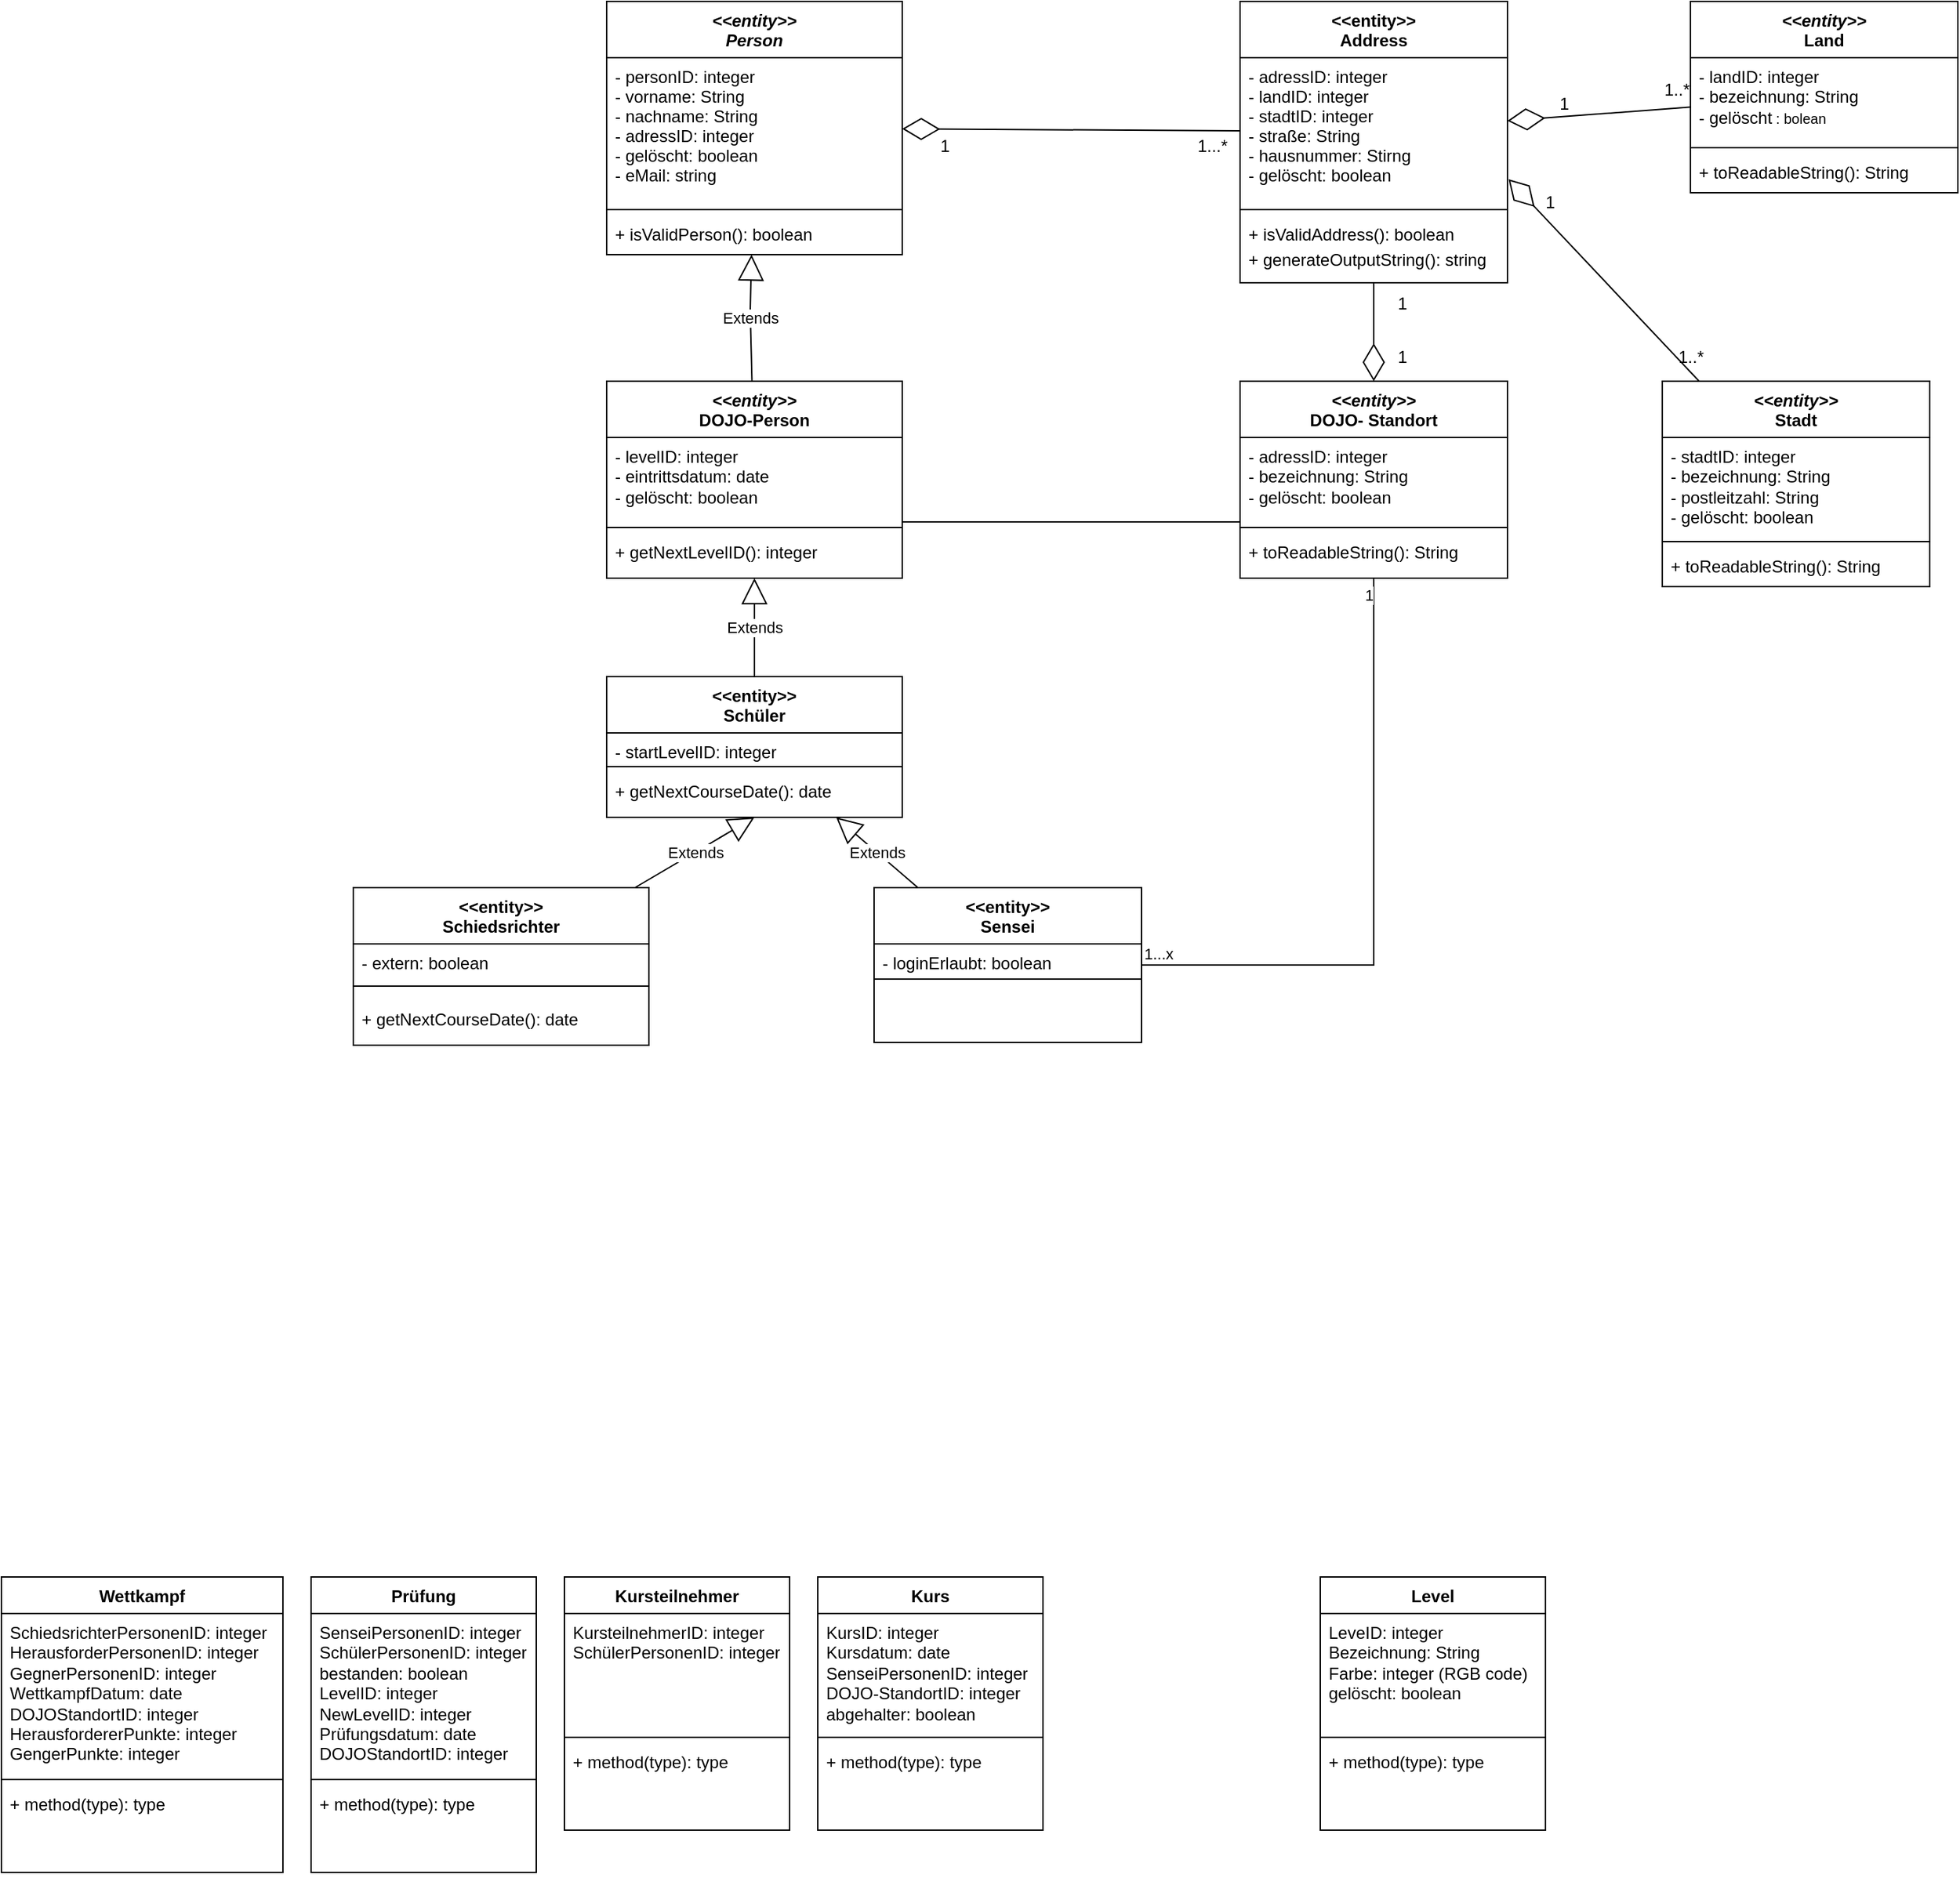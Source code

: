 <mxfile version="24.4.0" type="device">
  <diagram id="C5RBs43oDa-KdzZeNtuy" name="Page-1">
    <mxGraphModel dx="2261" dy="844" grid="1" gridSize="10" guides="1" tooltips="1" connect="1" arrows="1" fold="1" page="1" pageScale="1" pageWidth="827" pageHeight="1169" math="0" shadow="0">
      <root>
        <mxCell id="WIyWlLk6GJQsqaUBKTNV-0" />
        <mxCell id="WIyWlLk6GJQsqaUBKTNV-1" parent="WIyWlLk6GJQsqaUBKTNV-0" />
        <mxCell id="zkfFHV4jXpPFQw0GAbJ--0" value="&lt;&lt;entity&gt;&gt;&#xa;Person" style="swimlane;fontStyle=3;align=center;verticalAlign=top;childLayout=stackLayout;horizontal=1;startSize=40;horizontalStack=0;resizeParent=1;resizeLast=0;collapsible=1;marginBottom=0;rounded=0;shadow=0;strokeWidth=1;" parent="WIyWlLk6GJQsqaUBKTNV-1" vertex="1">
          <mxGeometry x="210" y="10" width="210" height="180" as="geometry">
            <mxRectangle x="230" y="140" width="160" height="26" as="alternateBounds" />
          </mxGeometry>
        </mxCell>
        <mxCell id="zkfFHV4jXpPFQw0GAbJ--1" value="- personID: integer&#xa;- vorname: String&#xa;- nachname: String&#xa;- adressID: integer&#xa;- gelöscht: boolean&#xa;- eMail: string" style="text;align=left;verticalAlign=top;spacingLeft=4;spacingRight=4;overflow=hidden;rotatable=0;points=[[0,0.5],[1,0.5]];portConstraint=eastwest;" parent="zkfFHV4jXpPFQw0GAbJ--0" vertex="1">
          <mxGeometry y="40" width="210" height="104" as="geometry" />
        </mxCell>
        <mxCell id="zkfFHV4jXpPFQw0GAbJ--4" value="" style="line;html=1;strokeWidth=1;align=left;verticalAlign=middle;spacingTop=-1;spacingLeft=3;spacingRight=3;rotatable=0;labelPosition=right;points=[];portConstraint=eastwest;" parent="zkfFHV4jXpPFQw0GAbJ--0" vertex="1">
          <mxGeometry y="144" width="210" height="8" as="geometry" />
        </mxCell>
        <mxCell id="GbSiG8dwBqRxSItmrRtM-6" value="+ isValidPerson(): boolean" style="text;align=left;verticalAlign=top;spacingLeft=4;spacingRight=4;overflow=hidden;rotatable=0;points=[[0,0.5],[1,0.5]];portConstraint=eastwest;" vertex="1" parent="zkfFHV4jXpPFQw0GAbJ--0">
          <mxGeometry y="152" width="210" height="18" as="geometry" />
        </mxCell>
        <mxCell id="zkfFHV4jXpPFQw0GAbJ--6" value="&lt;&lt;entity&gt;&gt;&#xa;Schüler" style="swimlane;fontStyle=1;align=center;verticalAlign=top;childLayout=stackLayout;horizontal=1;startSize=40;horizontalStack=0;resizeParent=1;resizeLast=0;collapsible=1;marginBottom=0;rounded=0;shadow=0;strokeWidth=1;" parent="WIyWlLk6GJQsqaUBKTNV-1" vertex="1">
          <mxGeometry x="210" y="490" width="210" height="100" as="geometry">
            <mxRectangle x="130" y="380" width="160" height="26" as="alternateBounds" />
          </mxGeometry>
        </mxCell>
        <mxCell id="zkfFHV4jXpPFQw0GAbJ--7" value="- startLevelID: integer&#xa;" style="text;align=left;verticalAlign=top;spacingLeft=4;spacingRight=4;overflow=hidden;rotatable=0;points=[[0,0.5],[1,0.5]];portConstraint=eastwest;" parent="zkfFHV4jXpPFQw0GAbJ--6" vertex="1">
          <mxGeometry y="40" width="210" height="20" as="geometry" />
        </mxCell>
        <mxCell id="zkfFHV4jXpPFQw0GAbJ--9" value="" style="line;html=1;strokeWidth=1;align=left;verticalAlign=middle;spacingTop=-1;spacingLeft=3;spacingRight=3;rotatable=0;labelPosition=right;points=[];portConstraint=eastwest;" parent="zkfFHV4jXpPFQw0GAbJ--6" vertex="1">
          <mxGeometry y="60" width="210" height="8" as="geometry" />
        </mxCell>
        <mxCell id="GbSiG8dwBqRxSItmrRtM-14" value="+ getNextCourseDate(): date" style="text;strokeColor=none;fillColor=none;align=left;verticalAlign=top;spacingLeft=4;spacingRight=4;overflow=hidden;rotatable=0;points=[[0,0.5],[1,0.5]];portConstraint=eastwest;whiteSpace=wrap;html=1;" vertex="1" parent="zkfFHV4jXpPFQw0GAbJ--6">
          <mxGeometry y="68" width="210" height="32" as="geometry" />
        </mxCell>
        <mxCell id="zkfFHV4jXpPFQw0GAbJ--13" value="&lt;&lt;entity&gt;&gt;&#xa;Sensei" style="swimlane;fontStyle=1;align=center;verticalAlign=top;childLayout=stackLayout;horizontal=1;startSize=40;horizontalStack=0;resizeParent=1;resizeLast=0;collapsible=1;marginBottom=0;rounded=0;shadow=0;strokeWidth=1;" parent="WIyWlLk6GJQsqaUBKTNV-1" vertex="1">
          <mxGeometry x="400" y="640" width="190" height="110" as="geometry">
            <mxRectangle x="340" y="380" width="170" height="26" as="alternateBounds" />
          </mxGeometry>
        </mxCell>
        <mxCell id="zkfFHV4jXpPFQw0GAbJ--14" value="- loginErlaubt: boolean" style="text;align=left;verticalAlign=top;spacingLeft=4;spacingRight=4;overflow=hidden;rotatable=0;points=[[0,0.5],[1,0.5]];portConstraint=eastwest;" parent="zkfFHV4jXpPFQw0GAbJ--13" vertex="1">
          <mxGeometry y="40" width="190" height="20" as="geometry" />
        </mxCell>
        <mxCell id="zkfFHV4jXpPFQw0GAbJ--15" value="" style="line;html=1;strokeWidth=1;align=left;verticalAlign=middle;spacingTop=-1;spacingLeft=3;spacingRight=3;rotatable=0;labelPosition=right;points=[];portConstraint=eastwest;" parent="zkfFHV4jXpPFQw0GAbJ--13" vertex="1">
          <mxGeometry y="60" width="190" height="10" as="geometry" />
        </mxCell>
        <mxCell id="zkfFHV4jXpPFQw0GAbJ--17" value="&lt;&lt;entity&gt;&gt;&#xa;Address" style="swimlane;fontStyle=1;align=center;verticalAlign=top;childLayout=stackLayout;horizontal=1;startSize=40;horizontalStack=0;resizeParent=1;resizeLast=0;collapsible=1;marginBottom=0;rounded=0;shadow=0;strokeWidth=1;" parent="WIyWlLk6GJQsqaUBKTNV-1" vertex="1">
          <mxGeometry x="660" y="10" width="190" height="200" as="geometry">
            <mxRectangle x="550" y="140" width="160" height="26" as="alternateBounds" />
          </mxGeometry>
        </mxCell>
        <mxCell id="zkfFHV4jXpPFQw0GAbJ--18" value="- adressID: integer&#xa;- landID: integer&#xa;- stadtID: integer&#xa;- straße: String&#xa;- hausnummer: Stirng&#xa;- gelöscht: boolean&#xa;" style="text;align=left;verticalAlign=top;spacingLeft=4;spacingRight=4;overflow=hidden;rotatable=0;points=[[0,0.5],[1,0.5]];portConstraint=eastwest;" parent="zkfFHV4jXpPFQw0GAbJ--17" vertex="1">
          <mxGeometry y="40" width="190" height="104" as="geometry" />
        </mxCell>
        <mxCell id="zkfFHV4jXpPFQw0GAbJ--23" value="" style="line;html=1;strokeWidth=1;align=left;verticalAlign=middle;spacingTop=-1;spacingLeft=3;spacingRight=3;rotatable=0;labelPosition=right;points=[];portConstraint=eastwest;" parent="zkfFHV4jXpPFQw0GAbJ--17" vertex="1">
          <mxGeometry y="144" width="190" height="8" as="geometry" />
        </mxCell>
        <mxCell id="zkfFHV4jXpPFQw0GAbJ--24" value="+ isValidAddress(): boolean" style="text;align=left;verticalAlign=top;spacingLeft=4;spacingRight=4;overflow=hidden;rotatable=0;points=[[0,0.5],[1,0.5]];portConstraint=eastwest;" parent="zkfFHV4jXpPFQw0GAbJ--17" vertex="1">
          <mxGeometry y="152" width="190" height="18" as="geometry" />
        </mxCell>
        <mxCell id="zkfFHV4jXpPFQw0GAbJ--25" value="+ generateOutputString(): string" style="text;align=left;verticalAlign=top;spacingLeft=4;spacingRight=4;overflow=hidden;rotatable=0;points=[[0,0.5],[1,0.5]];portConstraint=eastwest;" parent="zkfFHV4jXpPFQw0GAbJ--17" vertex="1">
          <mxGeometry y="170" width="190" height="26" as="geometry" />
        </mxCell>
        <mxCell id="bjxqgwuo6RRQUsfGf0KJ-4" value="&lt;span style=&quot;font-style: italic; text-wrap: nowrap;&quot;&gt;&amp;lt;&amp;lt;entity&amp;gt;&amp;gt;&lt;/span&gt;&lt;br&gt;Land" style="swimlane;fontStyle=1;align=center;verticalAlign=top;childLayout=stackLayout;horizontal=1;startSize=40;horizontalStack=0;resizeParent=1;resizeParentMax=0;resizeLast=0;collapsible=1;marginBottom=0;whiteSpace=wrap;html=1;" parent="WIyWlLk6GJQsqaUBKTNV-1" vertex="1">
          <mxGeometry x="980" y="10" width="190" height="136" as="geometry" />
        </mxCell>
        <mxCell id="bjxqgwuo6RRQUsfGf0KJ-5" value="- landID: integer&lt;div&gt;- bezeichnung: String&lt;/div&gt;&lt;div&gt;- gelöscht&lt;span style=&quot;font-size: 10px;&quot;&gt;&amp;nbsp;: bolean&lt;/span&gt;&lt;/div&gt;" style="text;strokeColor=none;fillColor=none;align=left;verticalAlign=top;spacingLeft=4;spacingRight=4;overflow=hidden;rotatable=0;points=[[0,0.5],[1,0.5]];portConstraint=eastwest;whiteSpace=wrap;html=1;" parent="bjxqgwuo6RRQUsfGf0KJ-4" vertex="1">
          <mxGeometry y="40" width="190" height="60" as="geometry" />
        </mxCell>
        <mxCell id="bjxqgwuo6RRQUsfGf0KJ-6" value="" style="line;strokeWidth=1;fillColor=none;align=left;verticalAlign=middle;spacingTop=-1;spacingLeft=3;spacingRight=3;rotatable=0;labelPosition=right;points=[];portConstraint=eastwest;strokeColor=inherit;" parent="bjxqgwuo6RRQUsfGf0KJ-4" vertex="1">
          <mxGeometry y="100" width="190" height="8" as="geometry" />
        </mxCell>
        <mxCell id="bjxqgwuo6RRQUsfGf0KJ-7" value="+ toReadableString(): String" style="text;strokeColor=none;fillColor=none;align=left;verticalAlign=top;spacingLeft=4;spacingRight=4;overflow=hidden;rotatable=0;points=[[0,0.5],[1,0.5]];portConstraint=eastwest;whiteSpace=wrap;html=1;" parent="bjxqgwuo6RRQUsfGf0KJ-4" vertex="1">
          <mxGeometry y="108" width="190" height="28" as="geometry" />
        </mxCell>
        <mxCell id="bjxqgwuo6RRQUsfGf0KJ-8" value="&lt;span style=&quot;color: rgba(0, 0, 0, 0); font-family: monospace; font-size: 0px; font-weight: 400; text-align: start; text-wrap: nowrap;&quot;&gt;%3CmxGraphModel%3E%3Croot%3E%3CmxCell%20id%3D%220%22%2F%3E%3CmxCell%20id%3D%221%22%20parent%3D%220%22%2F%3E%3CmxCell%20id%3D%222%22%20value%3D%22%2B%20toReadableString()%3A%20String%22%20style%3D%22text%3BstrokeColor%3Dnone%3BfillColor%3Dnone%3Balign%3Dleft%3BverticalAlign%3Dtop%3BspacingLeft%3D4%3BspacingRight%3D4%3Boverflow%3Dhidden%3Brotatable%3D0%3Bpoints%3D%5B%5B0%2C0.5%5D%2C%5B1%2C0.5%5D%5D%3BportConstraint%3Deastwest%3BwhiteSpace%3Dwrap%3Bhtml%3D1%3B%22%20vertex%3D%221%22%20parent%3D%221%22%3E%3CmxGeometry%20x%3D%22960%22%20y%3D%22152%22%20width%3D%22190%22%20height%3D%2238%22%20as%3D%22geometry%22%2F%3E%3C%2FmxCell%3E%3C%2Froot%3E%3C%2FmxGraphModel%3E&lt;/span&gt;&lt;span style=&quot;font-style: italic; text-wrap: nowrap;&quot;&gt;&amp;lt;&amp;lt;entity&amp;gt;&amp;gt;&lt;/span&gt;&lt;br&gt;Stadt" style="swimlane;fontStyle=1;align=center;verticalAlign=top;childLayout=stackLayout;horizontal=1;startSize=40;horizontalStack=0;resizeParent=1;resizeParentMax=0;resizeLast=0;collapsible=1;marginBottom=0;whiteSpace=wrap;html=1;" parent="WIyWlLk6GJQsqaUBKTNV-1" vertex="1">
          <mxGeometry x="960" y="280" width="190" height="146" as="geometry" />
        </mxCell>
        <mxCell id="bjxqgwuo6RRQUsfGf0KJ-9" value="- stadtID: integer&lt;div&gt;- bezeichnung: String&lt;/div&gt;&lt;div&gt;- postleitzahl: String&lt;/div&gt;&lt;div&gt;- gelöscht: boolean&lt;/div&gt;&lt;div&gt;&lt;br&gt;&lt;/div&gt;" style="text;strokeColor=none;fillColor=none;align=left;verticalAlign=top;spacingLeft=4;spacingRight=4;overflow=hidden;rotatable=0;points=[[0,0.5],[1,0.5]];portConstraint=eastwest;whiteSpace=wrap;html=1;" parent="bjxqgwuo6RRQUsfGf0KJ-8" vertex="1">
          <mxGeometry y="40" width="190" height="70" as="geometry" />
        </mxCell>
        <mxCell id="bjxqgwuo6RRQUsfGf0KJ-10" value="" style="line;strokeWidth=1;fillColor=none;align=left;verticalAlign=middle;spacingTop=-1;spacingLeft=3;spacingRight=3;rotatable=0;labelPosition=right;points=[];portConstraint=eastwest;strokeColor=inherit;" parent="bjxqgwuo6RRQUsfGf0KJ-8" vertex="1">
          <mxGeometry y="110" width="190" height="8" as="geometry" />
        </mxCell>
        <mxCell id="bjxqgwuo6RRQUsfGf0KJ-11" value="+ toReadableString(): String" style="text;strokeColor=none;fillColor=none;align=left;verticalAlign=top;spacingLeft=4;spacingRight=4;overflow=hidden;rotatable=0;points=[[0,0.5],[1,0.5]];portConstraint=eastwest;whiteSpace=wrap;html=1;" parent="bjxqgwuo6RRQUsfGf0KJ-8" vertex="1">
          <mxGeometry y="118" width="190" height="28" as="geometry" />
        </mxCell>
        <mxCell id="bjxqgwuo6RRQUsfGf0KJ-12" value="&lt;span style=&quot;font-style: italic; text-wrap: nowrap;&quot;&gt;&amp;lt;&amp;lt;entity&amp;gt;&amp;gt;&lt;br&gt;&lt;/span&gt;DOJO- Standort" style="swimlane;fontStyle=1;align=center;verticalAlign=top;childLayout=stackLayout;horizontal=1;startSize=40;horizontalStack=0;resizeParent=1;resizeParentMax=0;resizeLast=0;collapsible=1;marginBottom=0;whiteSpace=wrap;html=1;" parent="WIyWlLk6GJQsqaUBKTNV-1" vertex="1">
          <mxGeometry x="660" y="280" width="190" height="140" as="geometry" />
        </mxCell>
        <mxCell id="bjxqgwuo6RRQUsfGf0KJ-13" value="&lt;div&gt;- adressID: integer&lt;/div&gt;&lt;div&gt;- bezeichnung: String&lt;/div&gt;&lt;div&gt;- gelöscht: boolean&lt;/div&gt;" style="text;strokeColor=none;fillColor=none;align=left;verticalAlign=top;spacingLeft=4;spacingRight=4;overflow=hidden;rotatable=0;points=[[0,0.5],[1,0.5]];portConstraint=eastwest;whiteSpace=wrap;html=1;" parent="bjxqgwuo6RRQUsfGf0KJ-12" vertex="1">
          <mxGeometry y="40" width="190" height="60" as="geometry" />
        </mxCell>
        <mxCell id="bjxqgwuo6RRQUsfGf0KJ-14" value="" style="line;strokeWidth=1;fillColor=none;align=left;verticalAlign=middle;spacingTop=-1;spacingLeft=3;spacingRight=3;rotatable=0;labelPosition=right;points=[];portConstraint=eastwest;strokeColor=inherit;" parent="bjxqgwuo6RRQUsfGf0KJ-12" vertex="1">
          <mxGeometry y="100" width="190" height="8" as="geometry" />
        </mxCell>
        <mxCell id="bjxqgwuo6RRQUsfGf0KJ-15" value="+ toReadableString(): String" style="text;strokeColor=none;fillColor=none;align=left;verticalAlign=top;spacingLeft=4;spacingRight=4;overflow=hidden;rotatable=0;points=[[0,0.5],[1,0.5]];portConstraint=eastwest;whiteSpace=wrap;html=1;" parent="bjxqgwuo6RRQUsfGf0KJ-12" vertex="1">
          <mxGeometry y="108" width="190" height="32" as="geometry" />
        </mxCell>
        <mxCell id="bjxqgwuo6RRQUsfGf0KJ-16" value="Level" style="swimlane;fontStyle=1;align=center;verticalAlign=top;childLayout=stackLayout;horizontal=1;startSize=26;horizontalStack=0;resizeParent=1;resizeParentMax=0;resizeLast=0;collapsible=1;marginBottom=0;whiteSpace=wrap;html=1;" parent="WIyWlLk6GJQsqaUBKTNV-1" vertex="1">
          <mxGeometry x="717" y="1130" width="160" height="180" as="geometry" />
        </mxCell>
        <mxCell id="bjxqgwuo6RRQUsfGf0KJ-17" value="&lt;div&gt;LeveID: integer&lt;/div&gt;&lt;div&gt;Bezeichnung: String&lt;/div&gt;&lt;div&gt;Farbe: integer (RGB code)&lt;/div&gt;&lt;div&gt;gelöscht: boolean&lt;/div&gt;" style="text;strokeColor=none;fillColor=none;align=left;verticalAlign=top;spacingLeft=4;spacingRight=4;overflow=hidden;rotatable=0;points=[[0,0.5],[1,0.5]];portConstraint=eastwest;whiteSpace=wrap;html=1;" parent="bjxqgwuo6RRQUsfGf0KJ-16" vertex="1">
          <mxGeometry y="26" width="160" height="84" as="geometry" />
        </mxCell>
        <mxCell id="bjxqgwuo6RRQUsfGf0KJ-18" value="" style="line;strokeWidth=1;fillColor=none;align=left;verticalAlign=middle;spacingTop=-1;spacingLeft=3;spacingRight=3;rotatable=0;labelPosition=right;points=[];portConstraint=eastwest;strokeColor=inherit;" parent="bjxqgwuo6RRQUsfGf0KJ-16" vertex="1">
          <mxGeometry y="110" width="160" height="8" as="geometry" />
        </mxCell>
        <mxCell id="bjxqgwuo6RRQUsfGf0KJ-19" value="+ method(type): type" style="text;strokeColor=none;fillColor=none;align=left;verticalAlign=top;spacingLeft=4;spacingRight=4;overflow=hidden;rotatable=0;points=[[0,0.5],[1,0.5]];portConstraint=eastwest;whiteSpace=wrap;html=1;" parent="bjxqgwuo6RRQUsfGf0KJ-16" vertex="1">
          <mxGeometry y="118" width="160" height="62" as="geometry" />
        </mxCell>
        <mxCell id="bjxqgwuo6RRQUsfGf0KJ-20" value="&lt;span style=&quot;font-style: italic; text-wrap: nowrap;&quot;&gt;&amp;lt;&amp;lt;entity&amp;gt;&amp;gt;&lt;br&gt;&lt;/span&gt;DOJO-Person" style="swimlane;fontStyle=1;align=center;verticalAlign=top;childLayout=stackLayout;horizontal=1;startSize=40;horizontalStack=0;resizeParent=1;resizeParentMax=0;resizeLast=0;collapsible=1;marginBottom=0;whiteSpace=wrap;html=1;" parent="WIyWlLk6GJQsqaUBKTNV-1" vertex="1">
          <mxGeometry x="210" y="280" width="210" height="140" as="geometry" />
        </mxCell>
        <mxCell id="bjxqgwuo6RRQUsfGf0KJ-21" value="- levelID: integer&lt;br&gt;&lt;span style=&quot;text-wrap: nowrap;&quot;&gt;- eintrittsdatum: date&lt;br&gt;&lt;/span&gt;- gelöscht: boolean" style="text;strokeColor=none;fillColor=none;align=left;verticalAlign=top;spacingLeft=4;spacingRight=4;overflow=hidden;rotatable=0;points=[[0,0.5],[1,0.5]];portConstraint=eastwest;whiteSpace=wrap;html=1;" parent="bjxqgwuo6RRQUsfGf0KJ-20" vertex="1">
          <mxGeometry y="40" width="210" height="60" as="geometry" />
        </mxCell>
        <mxCell id="bjxqgwuo6RRQUsfGf0KJ-22" value="" style="line;strokeWidth=1;fillColor=none;align=left;verticalAlign=middle;spacingTop=-1;spacingLeft=3;spacingRight=3;rotatable=0;labelPosition=right;points=[];portConstraint=eastwest;strokeColor=inherit;" parent="bjxqgwuo6RRQUsfGf0KJ-20" vertex="1">
          <mxGeometry y="100" width="210" height="8" as="geometry" />
        </mxCell>
        <mxCell id="bjxqgwuo6RRQUsfGf0KJ-23" value="+ getNextLevelID(): integer" style="text;strokeColor=none;fillColor=none;align=left;verticalAlign=top;spacingLeft=4;spacingRight=4;overflow=hidden;rotatable=0;points=[[0,0.5],[1,0.5]];portConstraint=eastwest;whiteSpace=wrap;html=1;" parent="bjxqgwuo6RRQUsfGf0KJ-20" vertex="1">
          <mxGeometry y="108" width="210" height="32" as="geometry" />
        </mxCell>
        <mxCell id="bjxqgwuo6RRQUsfGf0KJ-27" value="Kurs" style="swimlane;fontStyle=1;align=center;verticalAlign=top;childLayout=stackLayout;horizontal=1;startSize=26;horizontalStack=0;resizeParent=1;resizeParentMax=0;resizeLast=0;collapsible=1;marginBottom=0;whiteSpace=wrap;html=1;" parent="WIyWlLk6GJQsqaUBKTNV-1" vertex="1">
          <mxGeometry x="360" y="1130" width="160" height="180" as="geometry" />
        </mxCell>
        <mxCell id="bjxqgwuo6RRQUsfGf0KJ-28" value="KursID: integer&lt;div&gt;Kursdatum: date&lt;/div&gt;&lt;div&gt;SenseiPersonenID: integer&lt;/div&gt;&lt;div&gt;DOJO-StandortID: integer&lt;/div&gt;&lt;div&gt;abgehalter: boolean&lt;/div&gt;" style="text;strokeColor=none;fillColor=none;align=left;verticalAlign=top;spacingLeft=4;spacingRight=4;overflow=hidden;rotatable=0;points=[[0,0.5],[1,0.5]];portConstraint=eastwest;whiteSpace=wrap;html=1;" parent="bjxqgwuo6RRQUsfGf0KJ-27" vertex="1">
          <mxGeometry y="26" width="160" height="84" as="geometry" />
        </mxCell>
        <mxCell id="bjxqgwuo6RRQUsfGf0KJ-29" value="" style="line;strokeWidth=1;fillColor=none;align=left;verticalAlign=middle;spacingTop=-1;spacingLeft=3;spacingRight=3;rotatable=0;labelPosition=right;points=[];portConstraint=eastwest;strokeColor=inherit;" parent="bjxqgwuo6RRQUsfGf0KJ-27" vertex="1">
          <mxGeometry y="110" width="160" height="8" as="geometry" />
        </mxCell>
        <mxCell id="bjxqgwuo6RRQUsfGf0KJ-30" value="+ method(type): type" style="text;strokeColor=none;fillColor=none;align=left;verticalAlign=top;spacingLeft=4;spacingRight=4;overflow=hidden;rotatable=0;points=[[0,0.5],[1,0.5]];portConstraint=eastwest;whiteSpace=wrap;html=1;" parent="bjxqgwuo6RRQUsfGf0KJ-27" vertex="1">
          <mxGeometry y="118" width="160" height="62" as="geometry" />
        </mxCell>
        <mxCell id="bjxqgwuo6RRQUsfGf0KJ-31" value="Kursteilnehmer" style="swimlane;fontStyle=1;align=center;verticalAlign=top;childLayout=stackLayout;horizontal=1;startSize=26;horizontalStack=0;resizeParent=1;resizeParentMax=0;resizeLast=0;collapsible=1;marginBottom=0;whiteSpace=wrap;html=1;" parent="WIyWlLk6GJQsqaUBKTNV-1" vertex="1">
          <mxGeometry x="180" y="1130" width="160" height="180" as="geometry" />
        </mxCell>
        <mxCell id="bjxqgwuo6RRQUsfGf0KJ-32" value="KursteilnehmerID: integer&lt;div&gt;SchülerPersonenID: integer&lt;/div&gt;&lt;div&gt;&lt;br&gt;&lt;/div&gt;" style="text;strokeColor=none;fillColor=none;align=left;verticalAlign=top;spacingLeft=4;spacingRight=4;overflow=hidden;rotatable=0;points=[[0,0.5],[1,0.5]];portConstraint=eastwest;whiteSpace=wrap;html=1;" parent="bjxqgwuo6RRQUsfGf0KJ-31" vertex="1">
          <mxGeometry y="26" width="160" height="84" as="geometry" />
        </mxCell>
        <mxCell id="bjxqgwuo6RRQUsfGf0KJ-33" value="" style="line;strokeWidth=1;fillColor=none;align=left;verticalAlign=middle;spacingTop=-1;spacingLeft=3;spacingRight=3;rotatable=0;labelPosition=right;points=[];portConstraint=eastwest;strokeColor=inherit;" parent="bjxqgwuo6RRQUsfGf0KJ-31" vertex="1">
          <mxGeometry y="110" width="160" height="8" as="geometry" />
        </mxCell>
        <mxCell id="bjxqgwuo6RRQUsfGf0KJ-34" value="+ method(type): type" style="text;strokeColor=none;fillColor=none;align=left;verticalAlign=top;spacingLeft=4;spacingRight=4;overflow=hidden;rotatable=0;points=[[0,0.5],[1,0.5]];portConstraint=eastwest;whiteSpace=wrap;html=1;" parent="bjxqgwuo6RRQUsfGf0KJ-31" vertex="1">
          <mxGeometry y="118" width="160" height="62" as="geometry" />
        </mxCell>
        <mxCell id="bjxqgwuo6RRQUsfGf0KJ-35" value="Prüfung" style="swimlane;fontStyle=1;align=center;verticalAlign=top;childLayout=stackLayout;horizontal=1;startSize=26;horizontalStack=0;resizeParent=1;resizeParentMax=0;resizeLast=0;collapsible=1;marginBottom=0;whiteSpace=wrap;html=1;" parent="WIyWlLk6GJQsqaUBKTNV-1" vertex="1">
          <mxGeometry y="1130" width="160" height="210" as="geometry" />
        </mxCell>
        <mxCell id="bjxqgwuo6RRQUsfGf0KJ-36" value="&lt;div&gt;SenseiPersonenID: integer&lt;/div&gt;&lt;div&gt;SchülerPersonenID: integer&lt;/div&gt;&lt;div&gt;bestanden: boolean&lt;/div&gt;&lt;div&gt;LevelID: integer&lt;/div&gt;&lt;div&gt;NewLevelID: integer&lt;/div&gt;&lt;div&gt;Prüfungsdatum: date&lt;/div&gt;&lt;div&gt;DOJOStandortID: integer&lt;/div&gt;" style="text;strokeColor=none;fillColor=none;align=left;verticalAlign=top;spacingLeft=4;spacingRight=4;overflow=hidden;rotatable=0;points=[[0,0.5],[1,0.5]];portConstraint=eastwest;whiteSpace=wrap;html=1;" parent="bjxqgwuo6RRQUsfGf0KJ-35" vertex="1">
          <mxGeometry y="26" width="160" height="114" as="geometry" />
        </mxCell>
        <mxCell id="bjxqgwuo6RRQUsfGf0KJ-37" value="" style="line;strokeWidth=1;fillColor=none;align=left;verticalAlign=middle;spacingTop=-1;spacingLeft=3;spacingRight=3;rotatable=0;labelPosition=right;points=[];portConstraint=eastwest;strokeColor=inherit;" parent="bjxqgwuo6RRQUsfGf0KJ-35" vertex="1">
          <mxGeometry y="140" width="160" height="8" as="geometry" />
        </mxCell>
        <mxCell id="bjxqgwuo6RRQUsfGf0KJ-38" value="+ method(type): type" style="text;strokeColor=none;fillColor=none;align=left;verticalAlign=top;spacingLeft=4;spacingRight=4;overflow=hidden;rotatable=0;points=[[0,0.5],[1,0.5]];portConstraint=eastwest;whiteSpace=wrap;html=1;" parent="bjxqgwuo6RRQUsfGf0KJ-35" vertex="1">
          <mxGeometry y="148" width="160" height="62" as="geometry" />
        </mxCell>
        <mxCell id="bjxqgwuo6RRQUsfGf0KJ-39" value="Wettkampf" style="swimlane;fontStyle=1;align=center;verticalAlign=top;childLayout=stackLayout;horizontal=1;startSize=26;horizontalStack=0;resizeParent=1;resizeParentMax=0;resizeLast=0;collapsible=1;marginBottom=0;whiteSpace=wrap;html=1;" parent="WIyWlLk6GJQsqaUBKTNV-1" vertex="1">
          <mxGeometry x="-220" y="1130" width="200" height="210" as="geometry" />
        </mxCell>
        <mxCell id="bjxqgwuo6RRQUsfGf0KJ-40" value="&lt;div&gt;SchiedsrichterPersonenID: integer&lt;/div&gt;&lt;div&gt;HerausforderPersonenID: integer&lt;/div&gt;&lt;div&gt;GegnerPersonenID: integer&lt;/div&gt;&lt;div&gt;WettkampfDatum: date&lt;/div&gt;&lt;div&gt;DOJOStandortID: integer&lt;/div&gt;&lt;div&gt;HerausfordererPunkte: integer&lt;/div&gt;&lt;div&gt;GengerPunkte: integer&lt;/div&gt;&lt;div&gt;&lt;br&gt;&lt;/div&gt;" style="text;strokeColor=none;fillColor=none;align=left;verticalAlign=top;spacingLeft=4;spacingRight=4;overflow=hidden;rotatable=0;points=[[0,0.5],[1,0.5]];portConstraint=eastwest;whiteSpace=wrap;html=1;" parent="bjxqgwuo6RRQUsfGf0KJ-39" vertex="1">
          <mxGeometry y="26" width="200" height="114" as="geometry" />
        </mxCell>
        <mxCell id="bjxqgwuo6RRQUsfGf0KJ-41" value="" style="line;strokeWidth=1;fillColor=none;align=left;verticalAlign=middle;spacingTop=-1;spacingLeft=3;spacingRight=3;rotatable=0;labelPosition=right;points=[];portConstraint=eastwest;strokeColor=inherit;" parent="bjxqgwuo6RRQUsfGf0KJ-39" vertex="1">
          <mxGeometry y="140" width="200" height="8" as="geometry" />
        </mxCell>
        <mxCell id="bjxqgwuo6RRQUsfGf0KJ-42" value="+ method(type): type" style="text;strokeColor=none;fillColor=none;align=left;verticalAlign=top;spacingLeft=4;spacingRight=4;overflow=hidden;rotatable=0;points=[[0,0.5],[1,0.5]];portConstraint=eastwest;whiteSpace=wrap;html=1;" parent="bjxqgwuo6RRQUsfGf0KJ-39" vertex="1">
          <mxGeometry y="148" width="200" height="62" as="geometry" />
        </mxCell>
        <mxCell id="GbSiG8dwBqRxSItmrRtM-8" value="Extends" style="endArrow=block;endSize=16;endFill=0;html=1;rounded=0;" edge="1" parent="WIyWlLk6GJQsqaUBKTNV-1" source="bjxqgwuo6RRQUsfGf0KJ-20" target="zkfFHV4jXpPFQw0GAbJ--0">
          <mxGeometry width="160" relative="1" as="geometry">
            <mxPoint x="312" y="260" as="sourcePoint" />
            <mxPoint x="330" y="210" as="targetPoint" />
            <Array as="points">
              <mxPoint x="312" y="230" />
            </Array>
          </mxGeometry>
        </mxCell>
        <mxCell id="GbSiG8dwBqRxSItmrRtM-10" value="Extends" style="endArrow=block;endSize=16;endFill=0;html=1;rounded=0;exitX=0.5;exitY=0;exitDx=0;exitDy=0;" edge="1" parent="WIyWlLk6GJQsqaUBKTNV-1" source="zkfFHV4jXpPFQw0GAbJ--6" target="bjxqgwuo6RRQUsfGf0KJ-20">
          <mxGeometry width="160" relative="1" as="geometry">
            <mxPoint x="470" y="500" as="sourcePoint" />
            <mxPoint x="520" y="270" as="targetPoint" />
          </mxGeometry>
        </mxCell>
        <mxCell id="GbSiG8dwBqRxSItmrRtM-11" value="Extends" style="endArrow=block;endSize=16;endFill=0;html=1;rounded=0;entryX=0.5;entryY=1;entryDx=0;entryDy=0;" edge="1" parent="WIyWlLk6GJQsqaUBKTNV-1" source="bjxqgwuo6RRQUsfGf0KJ-24" target="zkfFHV4jXpPFQw0GAbJ--6">
          <mxGeometry width="160" relative="1" as="geometry">
            <mxPoint x="325" y="600" as="sourcePoint" />
            <mxPoint x="325" y="500" as="targetPoint" />
          </mxGeometry>
        </mxCell>
        <mxCell id="bjxqgwuo6RRQUsfGf0KJ-24" value="&lt;&lt;entity&gt;&gt;&#xa;Schiedsrichter" style="swimlane;fontStyle=1;align=center;verticalAlign=top;childLayout=stackLayout;horizontal=1;startSize=40;horizontalStack=0;resizeParent=1;resizeLast=0;collapsible=1;marginBottom=0;rounded=0;shadow=0;strokeWidth=1;" parent="WIyWlLk6GJQsqaUBKTNV-1" vertex="1">
          <mxGeometry x="30" y="640" width="210" height="112" as="geometry">
            <mxRectangle x="340" y="380" width="170" height="26" as="alternateBounds" />
          </mxGeometry>
        </mxCell>
        <mxCell id="bjxqgwuo6RRQUsfGf0KJ-25" value="- extern: boolean&#xa;" style="text;align=left;verticalAlign=top;spacingLeft=4;spacingRight=4;overflow=hidden;rotatable=0;points=[[0,0.5],[1,0.5]];portConstraint=eastwest;" parent="bjxqgwuo6RRQUsfGf0KJ-24" vertex="1">
          <mxGeometry y="40" width="210" height="20" as="geometry" />
        </mxCell>
        <mxCell id="bjxqgwuo6RRQUsfGf0KJ-26" value="" style="line;html=1;strokeWidth=1;align=left;verticalAlign=middle;spacingTop=-1;spacingLeft=3;spacingRight=3;rotatable=0;labelPosition=right;points=[];portConstraint=eastwest;" parent="bjxqgwuo6RRQUsfGf0KJ-24" vertex="1">
          <mxGeometry y="60" width="210" height="20" as="geometry" />
        </mxCell>
        <mxCell id="GbSiG8dwBqRxSItmrRtM-15" value="+ getNextCourseDate(): date" style="text;strokeColor=none;fillColor=none;align=left;verticalAlign=top;spacingLeft=4;spacingRight=4;overflow=hidden;rotatable=0;points=[[0,0.5],[1,0.5]];portConstraint=eastwest;whiteSpace=wrap;html=1;" vertex="1" parent="bjxqgwuo6RRQUsfGf0KJ-24">
          <mxGeometry y="80" width="210" height="32" as="geometry" />
        </mxCell>
        <mxCell id="GbSiG8dwBqRxSItmrRtM-13" value="Extends" style="endArrow=block;endSize=16;endFill=0;html=1;rounded=0;" edge="1" parent="WIyWlLk6GJQsqaUBKTNV-1" source="zkfFHV4jXpPFQw0GAbJ--13" target="zkfFHV4jXpPFQw0GAbJ--6">
          <mxGeometry width="160" relative="1" as="geometry">
            <mxPoint x="231" y="870" as="sourcePoint" />
            <mxPoint x="325" y="770" as="targetPoint" />
          </mxGeometry>
        </mxCell>
        <mxCell id="GbSiG8dwBqRxSItmrRtM-30" value="" style="group" vertex="1" connectable="0" parent="WIyWlLk6GJQsqaUBKTNV-1">
          <mxGeometry x="435" y="98" width="225" height="30" as="geometry" />
        </mxCell>
        <mxCell id="GbSiG8dwBqRxSItmrRtM-27" value="" style="endArrow=diamondThin;endFill=0;endSize=24;html=1;rounded=0;exitX=0;exitY=0.5;exitDx=0;exitDy=0;" edge="1" parent="GbSiG8dwBqRxSItmrRtM-30" source="zkfFHV4jXpPFQw0GAbJ--18" target="zkfFHV4jXpPFQw0GAbJ--0">
          <mxGeometry width="160" relative="1" as="geometry">
            <mxPoint x="-10" y="1.5" as="sourcePoint" />
            <mxPoint x="150" y="1.5" as="targetPoint" />
          </mxGeometry>
        </mxCell>
        <mxCell id="GbSiG8dwBqRxSItmrRtM-28" value="1" style="text;html=1;align=center;verticalAlign=middle;resizable=0;points=[];autosize=1;strokeColor=none;fillColor=none;" vertex="1" parent="GbSiG8dwBqRxSItmrRtM-30">
          <mxGeometry width="30" height="30" as="geometry" />
        </mxCell>
        <mxCell id="GbSiG8dwBqRxSItmrRtM-29" value="1...*" style="text;html=1;align=center;verticalAlign=middle;resizable=0;points=[];autosize=1;strokeColor=none;fillColor=none;" vertex="1" parent="GbSiG8dwBqRxSItmrRtM-30">
          <mxGeometry x="185" width="40" height="30" as="geometry" />
        </mxCell>
        <mxCell id="GbSiG8dwBqRxSItmrRtM-32" value="" style="endArrow=none;html=1;edgeStyle=orthogonalEdgeStyle;rounded=0;" edge="1" parent="WIyWlLk6GJQsqaUBKTNV-1" source="zkfFHV4jXpPFQw0GAbJ--13" target="bjxqgwuo6RRQUsfGf0KJ-12">
          <mxGeometry relative="1" as="geometry">
            <mxPoint x="620" y="702" as="sourcePoint" />
            <mxPoint x="860" y="702" as="targetPoint" />
            <Array as="points" />
          </mxGeometry>
        </mxCell>
        <mxCell id="GbSiG8dwBqRxSItmrRtM-33" value="1...x" style="edgeLabel;resizable=0;html=1;align=left;verticalAlign=bottom;" connectable="0" vertex="1" parent="GbSiG8dwBqRxSItmrRtM-32">
          <mxGeometry x="-1" relative="1" as="geometry" />
        </mxCell>
        <mxCell id="GbSiG8dwBqRxSItmrRtM-34" value="1" style="edgeLabel;resizable=0;html=1;align=right;verticalAlign=bottom;" connectable="0" vertex="1" parent="GbSiG8dwBqRxSItmrRtM-32">
          <mxGeometry x="1" relative="1" as="geometry">
            <mxPoint y="20" as="offset" />
          </mxGeometry>
        </mxCell>
        <mxCell id="GbSiG8dwBqRxSItmrRtM-36" value="" style="endArrow=none;html=1;edgeStyle=orthogonalEdgeStyle;rounded=0;" edge="1" parent="WIyWlLk6GJQsqaUBKTNV-1" source="bjxqgwuo6RRQUsfGf0KJ-20" target="bjxqgwuo6RRQUsfGf0KJ-12">
          <mxGeometry relative="1" as="geometry">
            <mxPoint x="360" y="410" as="sourcePoint" />
            <mxPoint x="520" y="410" as="targetPoint" />
            <Array as="points">
              <mxPoint x="490" y="380" />
              <mxPoint x="490" y="380" />
            </Array>
          </mxGeometry>
        </mxCell>
        <mxCell id="GbSiG8dwBqRxSItmrRtM-62" value="" style="group" vertex="1" connectable="0" parent="WIyWlLk6GJQsqaUBKTNV-1">
          <mxGeometry x="875" y="58" width="115" height="40" as="geometry" />
        </mxCell>
        <mxCell id="GbSiG8dwBqRxSItmrRtM-56" value="" style="endArrow=diamondThin;endFill=0;endSize=24;html=1;rounded=0;" edge="1" parent="GbSiG8dwBqRxSItmrRtM-62" source="bjxqgwuo6RRQUsfGf0KJ-4" target="zkfFHV4jXpPFQw0GAbJ--18">
          <mxGeometry width="160" relative="1" as="geometry">
            <mxPoint x="-5" y="122" as="sourcePoint" />
            <mxPoint x="155" y="122" as="targetPoint" />
          </mxGeometry>
        </mxCell>
        <mxCell id="GbSiG8dwBqRxSItmrRtM-59" value="1" style="text;html=1;align=center;verticalAlign=middle;resizable=0;points=[];autosize=1;strokeColor=none;fillColor=none;" vertex="1" parent="GbSiG8dwBqRxSItmrRtM-62">
          <mxGeometry y="10" width="30" height="30" as="geometry" />
        </mxCell>
        <mxCell id="GbSiG8dwBqRxSItmrRtM-60" value="1..*" style="text;html=1;align=center;verticalAlign=middle;resizable=0;points=[];autosize=1;strokeColor=none;fillColor=none;" vertex="1" parent="GbSiG8dwBqRxSItmrRtM-62">
          <mxGeometry x="75" width="40" height="30" as="geometry" />
        </mxCell>
        <mxCell id="GbSiG8dwBqRxSItmrRtM-63" value="" style="group" vertex="1" connectable="0" parent="WIyWlLk6GJQsqaUBKTNV-1">
          <mxGeometry x="865" y="138" width="135" height="140" as="geometry" />
        </mxCell>
        <mxCell id="GbSiG8dwBqRxSItmrRtM-57" value="" style="endArrow=diamondThin;endFill=0;endSize=24;html=1;rounded=0;entryX=1.004;entryY=0.831;entryDx=0;entryDy=0;entryPerimeter=0;" edge="1" parent="GbSiG8dwBqRxSItmrRtM-63" source="bjxqgwuo6RRQUsfGf0KJ-8" target="zkfFHV4jXpPFQw0GAbJ--18">
          <mxGeometry width="160" relative="1" as="geometry">
            <mxPoint x="-135" y="102" as="sourcePoint" />
            <mxPoint x="25" y="102" as="targetPoint" />
          </mxGeometry>
        </mxCell>
        <mxCell id="GbSiG8dwBqRxSItmrRtM-58" value="1" style="text;html=1;align=center;verticalAlign=middle;resizable=0;points=[];autosize=1;strokeColor=none;fillColor=none;" vertex="1" parent="GbSiG8dwBqRxSItmrRtM-63">
          <mxGeometry width="30" height="30" as="geometry" />
        </mxCell>
        <mxCell id="GbSiG8dwBqRxSItmrRtM-61" value="1..*" style="text;html=1;align=center;verticalAlign=middle;resizable=0;points=[];autosize=1;strokeColor=none;fillColor=none;" vertex="1" parent="GbSiG8dwBqRxSItmrRtM-63">
          <mxGeometry x="95" y="110" width="40" height="30" as="geometry" />
        </mxCell>
        <mxCell id="GbSiG8dwBqRxSItmrRtM-64" value="" style="endArrow=diamondThin;endFill=0;endSize=24;html=1;rounded=0;" edge="1" parent="WIyWlLk6GJQsqaUBKTNV-1" source="zkfFHV4jXpPFQw0GAbJ--17" target="bjxqgwuo6RRQUsfGf0KJ-12">
          <mxGeometry width="160" relative="1" as="geometry">
            <mxPoint x="370" y="290" as="sourcePoint" />
            <mxPoint x="530" y="290" as="targetPoint" />
          </mxGeometry>
        </mxCell>
        <mxCell id="GbSiG8dwBqRxSItmrRtM-65" value="1" style="text;html=1;align=center;verticalAlign=middle;resizable=0;points=[];autosize=1;strokeColor=none;fillColor=none;" vertex="1" parent="WIyWlLk6GJQsqaUBKTNV-1">
          <mxGeometry x="760" y="248" width="30" height="30" as="geometry" />
        </mxCell>
        <mxCell id="GbSiG8dwBqRxSItmrRtM-66" value="1" style="text;html=1;align=center;verticalAlign=middle;resizable=0;points=[];autosize=1;strokeColor=none;fillColor=none;" vertex="1" parent="WIyWlLk6GJQsqaUBKTNV-1">
          <mxGeometry x="760" y="210" width="30" height="30" as="geometry" />
        </mxCell>
      </root>
    </mxGraphModel>
  </diagram>
</mxfile>
